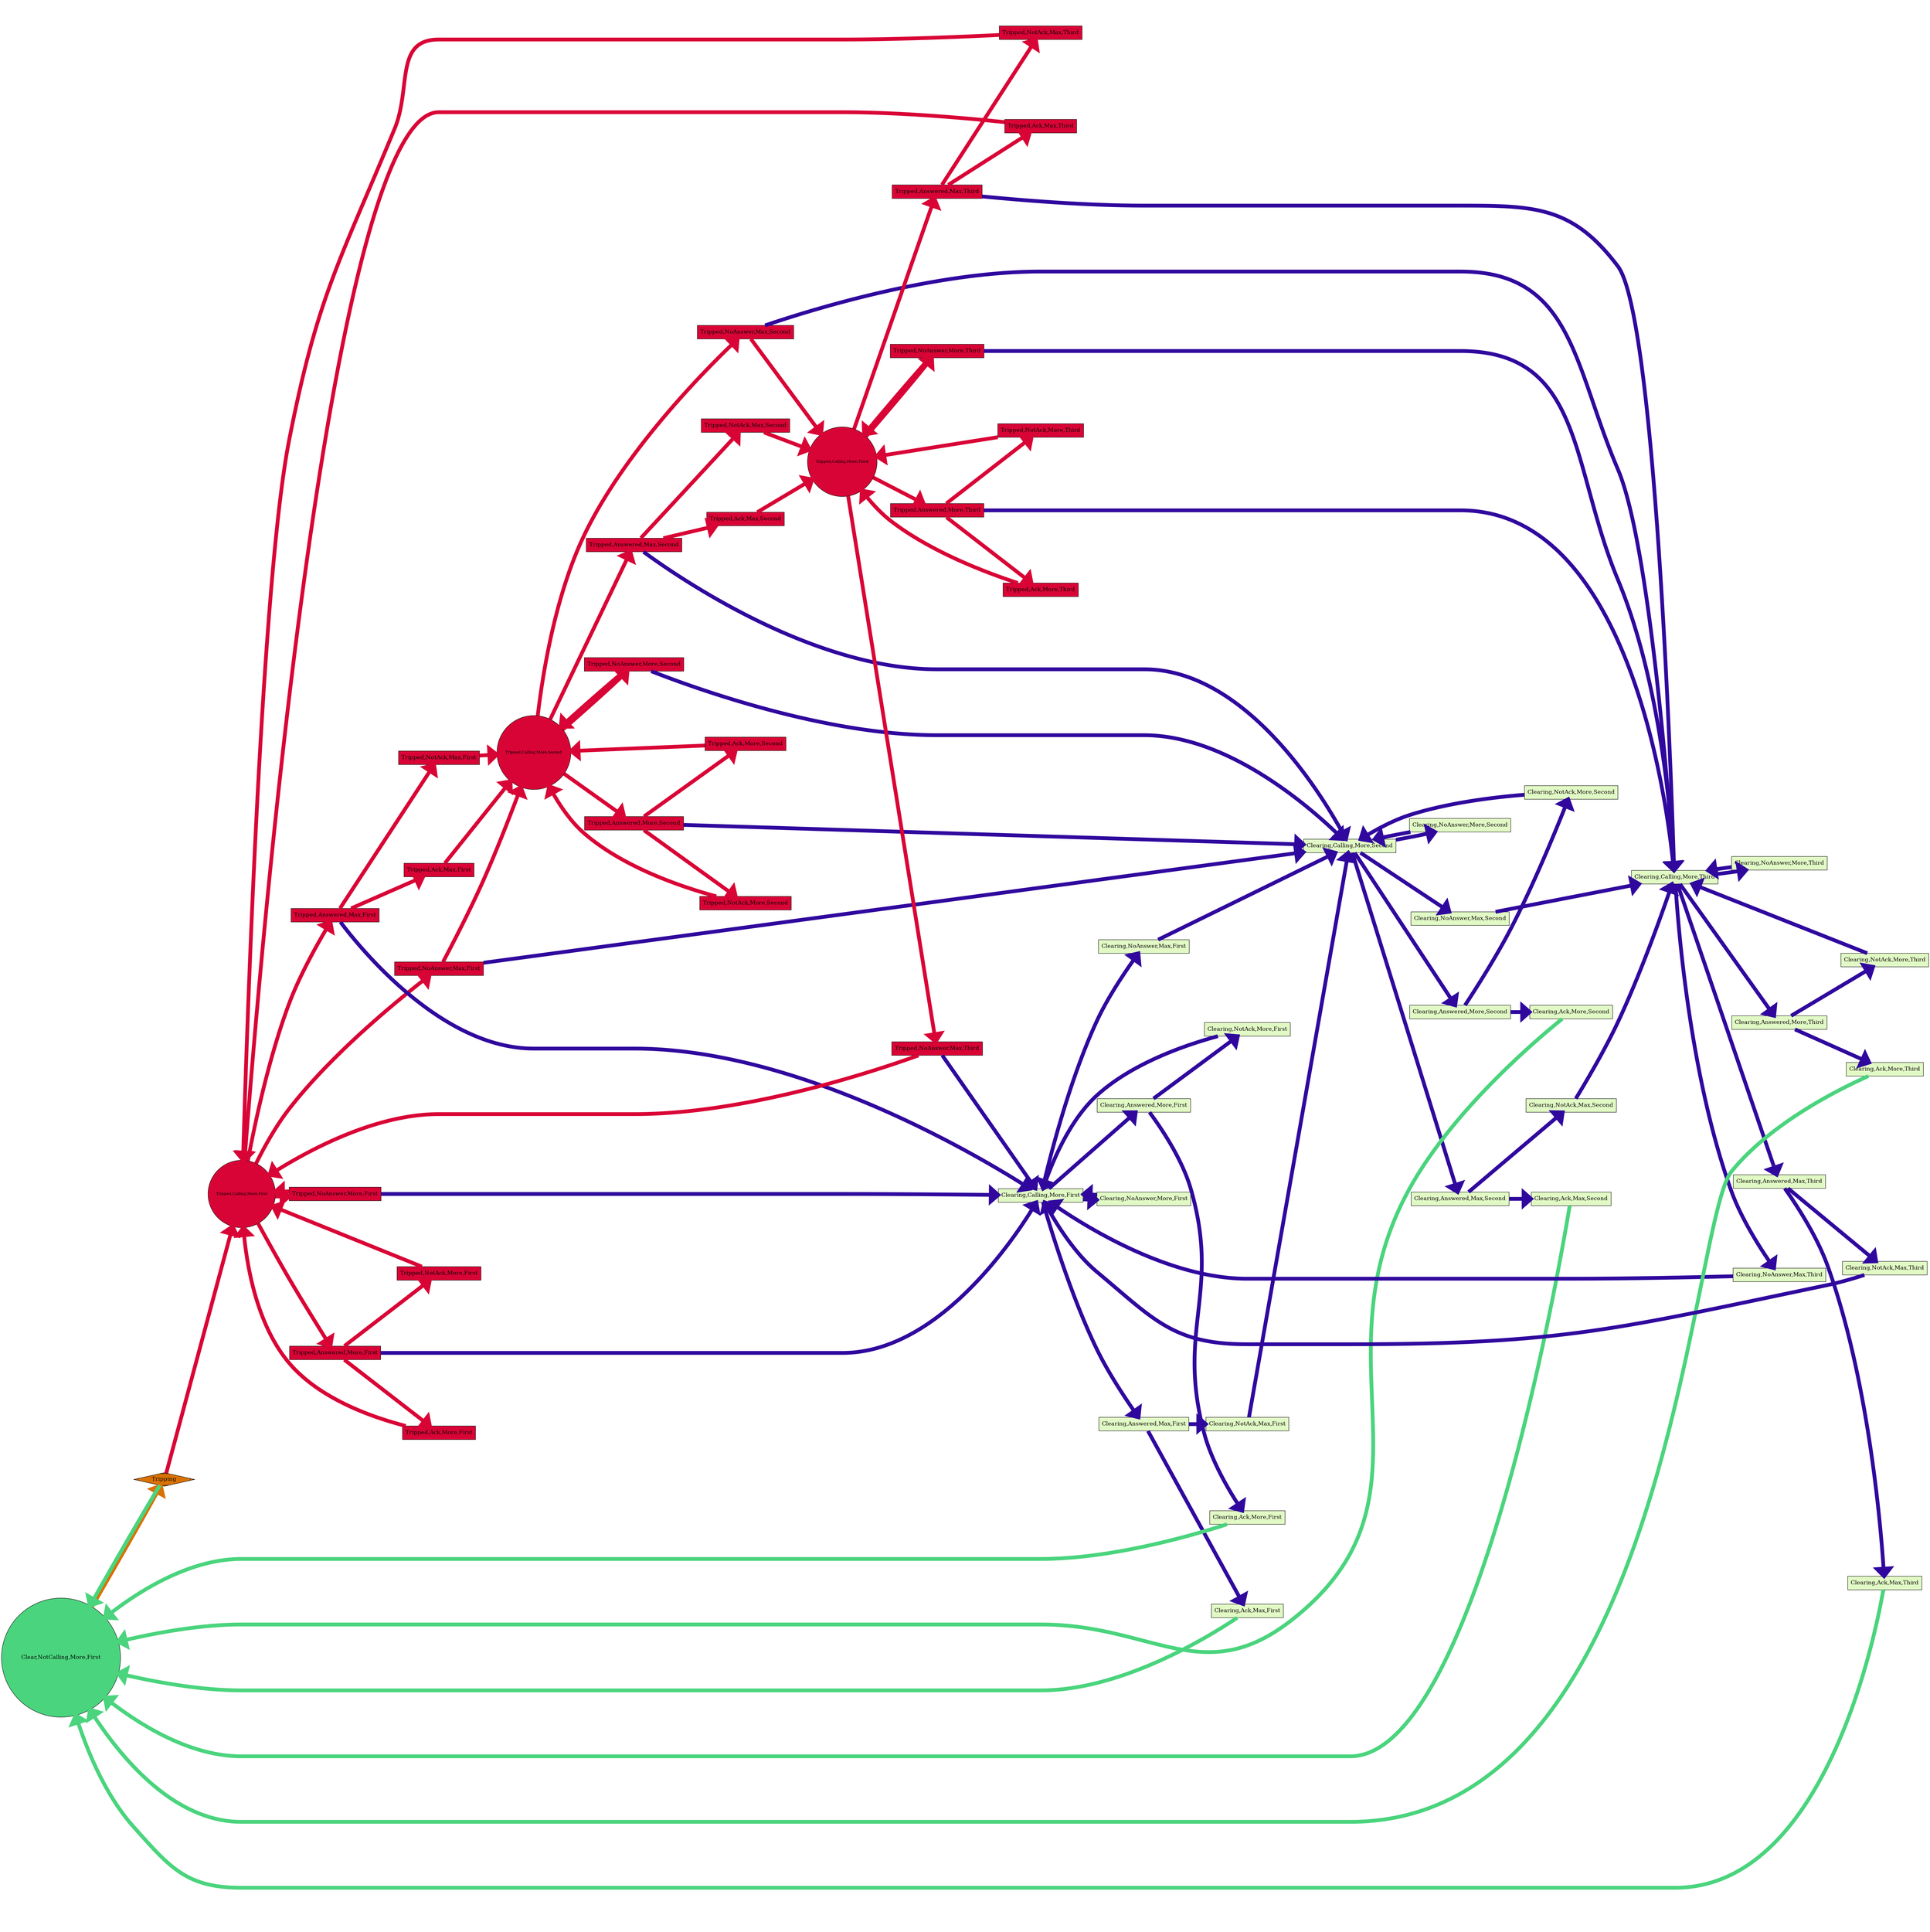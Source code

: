 digraph {
    graph [size="51,51!"
          ,scale="1,1"
          ,rankdir=LR
          ,ratio=fill
          ,overlap=scalexy
          ,splines=spline
          ,fontname=courier];
    1 [label="Clear,NotCalling,More,First"
      ,fontsize=15
      ,fillcolor="#4ad47d"
      ,shape=circle
      ,style=filled];
    2 [label="Clearing,Calling,More,First"
      ,fontsize=15
      ,fillcolor="#e1fac5"
      ,shape=box
      ,style=filled];
    3 [label="Clearing,Answered,More,First"
      ,fontsize=15
      ,fillcolor="#e1fac5"
      ,shape=box
      ,style=filled];
    4 [label="Clearing,Answered,Max,First"
      ,fontsize=15
      ,fillcolor="#e1fac5"
      ,shape=box
      ,style=filled];
    5 [label="Clearing,NoAnswer,More,First"
      ,fontsize=15
      ,fillcolor="#e1fac5"
      ,shape=box
      ,style=filled];
    6 [label="Clearing,NoAnswer,Max,First"
      ,fontsize=15
      ,fillcolor="#e1fac5"
      ,shape=box
      ,style=filled];
    7 [label="Clearing,Ack,More,First"
      ,fontsize=15
      ,fillcolor="#e1fac5"
      ,shape=box
      ,style=filled];
    8 [label="Clearing,Ack,Max,First"
      ,fontsize=15
      ,fillcolor="#e1fac5"
      ,shape=box
      ,style=filled];
    9 [label="Clearing,NotAck,More,First"
      ,fontsize=15
      ,fillcolor="#e1fac5"
      ,shape=box
      ,style=filled];
    10 [label="Clearing,NotAck,Max,First"
       ,fontsize=15
       ,fillcolor="#e1fac5"
       ,shape=box
       ,style=filled];
    11 [label="Tripped,Calling,More,First"
       ,fontsize=10
       ,fillcolor="#d90436"
       ,shape=circle
       ,style=filled];
    12 [label="Tripped,Answered,More,First"
       ,fontsize=15
       ,fillcolor="#d90436"
       ,shape=box
       ,style=filled];
    13 [label="Tripped,Answered,Max,First"
       ,fontsize=15
       ,fillcolor="#d90436"
       ,shape=box
       ,style=filled];
    14 [label="Tripped,NoAnswer,More,First"
       ,fontsize=15
       ,fillcolor="#d90436"
       ,shape=box
       ,style=filled];
    15 [label="Tripped,NoAnswer,Max,First"
       ,fontsize=15
       ,fillcolor="#d90436"
       ,shape=box
       ,style=filled];
    16 [label="Tripped,Ack,More,First"
       ,fontsize=15
       ,fillcolor="#d90436"
       ,shape=box
       ,style=filled];
    17 [label="Tripped,Ack,Max,First"
       ,fontsize=15
       ,fillcolor="#d90436"
       ,shape=box
       ,style=filled];
    18 [label="Tripped,NotAck,More,First"
       ,fontsize=15
       ,fillcolor="#d90436"
       ,shape=box
       ,style=filled];
    19 [label="Tripped,NotAck,Max,First"
       ,fontsize=15
       ,fillcolor="#d90436"
       ,shape=box
       ,style=filled];
    20 [label=Tripping
       ,fontsize=15
       ,fillcolor="#d97204"
       ,shape=Mdiamond
       ,style=filled];
    21 [label="Clearing,Calling,More,Second"
       ,fontsize=15
       ,fillcolor="#e1fac5"
       ,shape=box
       ,style=filled];
    22 [label="Clearing,Answered,More,Second"
       ,fontsize=15
       ,fillcolor="#e1fac5"
       ,shape=box
       ,style=filled];
    23 [label="Clearing,Answered,Max,Second"
       ,fontsize=15
       ,fillcolor="#e1fac5"
       ,shape=box
       ,style=filled];
    24 [label="Clearing,NoAnswer,More,Second"
       ,fontsize=15
       ,fillcolor="#e1fac5"
       ,shape=box
       ,style=filled];
    25 [label="Clearing,NoAnswer,Max,Second"
       ,fontsize=15
       ,fillcolor="#e1fac5"
       ,shape=box
       ,style=filled];
    26 [label="Clearing,Ack,More,Second"
       ,fontsize=15
       ,fillcolor="#e1fac5"
       ,shape=box
       ,style=filled];
    27 [label="Clearing,Ack,Max,Second"
       ,fontsize=15
       ,fillcolor="#e1fac5"
       ,shape=box
       ,style=filled];
    28 [label="Clearing,NotAck,More,Second"
       ,fontsize=15
       ,fillcolor="#e1fac5"
       ,shape=box
       ,style=filled];
    29 [label="Clearing,NotAck,Max,Second"
       ,fontsize=15
       ,fillcolor="#e1fac5"
       ,shape=box
       ,style=filled];
    30 [label="Tripped,Calling,More,Second"
       ,fontsize=10
       ,fillcolor="#d90436"
       ,shape=circle
       ,style=filled];
    31 [label="Tripped,Answered,More,Second"
       ,fontsize=15
       ,fillcolor="#d90436"
       ,shape=box
       ,style=filled];
    32 [label="Tripped,Answered,Max,Second"
       ,fontsize=15
       ,fillcolor="#d90436"
       ,shape=box
       ,style=filled];
    33 [label="Tripped,NoAnswer,More,Second"
       ,fontsize=15
       ,fillcolor="#d90436"
       ,shape=box
       ,style=filled];
    34 [label="Tripped,NoAnswer,Max,Second"
       ,fontsize=15
       ,fillcolor="#d90436"
       ,shape=box
       ,style=filled];
    35 [label="Tripped,Ack,More,Second"
       ,fontsize=15
       ,fillcolor="#d90436"
       ,shape=box
       ,style=filled];
    36 [label="Tripped,Ack,Max,Second"
       ,fontsize=15
       ,fillcolor="#d90436"
       ,shape=box
       ,style=filled];
    37 [label="Tripped,NotAck,More,Second"
       ,fontsize=15
       ,fillcolor="#d90436"
       ,shape=box
       ,style=filled];
    38 [label="Tripped,NotAck,Max,Second"
       ,fontsize=15
       ,fillcolor="#d90436"
       ,shape=box
       ,style=filled];
    39 [label="Clearing,Calling,More,Third"
       ,fontsize=15
       ,fillcolor="#e1fac5"
       ,shape=box
       ,style=filled];
    40 [label="Clearing,Answered,More,Third"
       ,fontsize=15
       ,fillcolor="#e1fac5"
       ,shape=box
       ,style=filled];
    41 [label="Clearing,Answered,Max,Third"
       ,fontsize=15
       ,fillcolor="#e1fac5"
       ,shape=box
       ,style=filled];
    42 [label="Clearing,NoAnswer,More,Third"
       ,fontsize=15
       ,fillcolor="#e1fac5"
       ,shape=box
       ,style=filled];
    43 [label="Clearing,NoAnswer,Max,Third"
       ,fontsize=15
       ,fillcolor="#e1fac5"
       ,shape=box
       ,style=filled];
    44 [label="Clearing,Ack,More,Third"
       ,fontsize=15
       ,fillcolor="#e1fac5"
       ,shape=box
       ,style=filled];
    45 [label="Clearing,Ack,Max,Third"
       ,fontsize=15
       ,fillcolor="#e1fac5"
       ,shape=box
       ,style=filled];
    46 [label="Clearing,NotAck,More,Third"
       ,fontsize=15
       ,fillcolor="#e1fac5"
       ,shape=box
       ,style=filled];
    47 [label="Clearing,NotAck,Max,Third"
       ,fontsize=15
       ,fillcolor="#e1fac5"
       ,shape=box
       ,style=filled];
    48 [label="Tripped,Calling,More,Third"
       ,fontsize=10
       ,fillcolor="#d90436"
       ,shape=circle
       ,style=filled];
    49 [label="Tripped,Answered,More,Third"
       ,fontsize=15
       ,fillcolor="#d90436"
       ,shape=box
       ,style=filled];
    50 [label="Tripped,Answered,Max,Third"
       ,fontsize=15
       ,fillcolor="#d90436"
       ,shape=box
       ,style=filled];
    51 [label="Tripped,NoAnswer,More,Third"
       ,fontsize=15
       ,fillcolor="#d90436"
       ,shape=box
       ,style=filled];
    52 [label="Tripped,NoAnswer,Max,Third"
       ,fontsize=15
       ,fillcolor="#d90436"
       ,shape=box
       ,style=filled];
    53 [label="Tripped,Ack,More,Third"
       ,fontsize=15
       ,fillcolor="#d90436"
       ,shape=box
       ,style=filled];
    54 [label="Tripped,Ack,Max,Third"
       ,fontsize=15
       ,fillcolor="#d90436"
       ,shape=box
       ,style=filled];
    55 [label="Tripped,NotAck,More,Third"
       ,fontsize=15
       ,fillcolor="#d90436"
       ,shape=box
       ,style=filled];
    56 [label="Tripped,NotAck,Max,Third"
       ,fontsize=15
       ,fillcolor="#d90436"
       ,shape=box
       ,style=filled];
    1 -> 20 [color="#d97204"
            ,penwidth=10
            ,arrowsize=2];
    2 -> 3 [color="#30089e"
           ,penwidth=10
           ,arrowsize=2];
    2 -> 4 [color="#30089e"
           ,penwidth=10
           ,arrowsize=2];
    2 -> 5 [color="#30089e"
           ,penwidth=10
           ,arrowsize=2];
    2 -> 6 [color="#30089e"
           ,penwidth=10
           ,arrowsize=2];
    3 -> 7 [color="#30089e"
           ,penwidth=10
           ,arrowsize=2];
    3 -> 9 [color="#30089e"
           ,penwidth=10
           ,arrowsize=2];
    4 -> 8 [color="#30089e"
           ,penwidth=10
           ,arrowsize=2];
    4 -> 10 [color="#30089e"
            ,penwidth=10
            ,arrowsize=2];
    5 -> 2 [color="#30089e"
           ,penwidth=10
           ,arrowsize=2];
    6 -> 21 [color="#30089e"
            ,penwidth=10
            ,arrowsize=2];
    7 -> 1 [color="#4ad47d"
           ,penwidth=10
           ,arrowsize=2];
    8 -> 1 [color="#4ad47d"
           ,penwidth=10
           ,arrowsize=2];
    9 -> 2 [color="#30089e"
           ,penwidth=10
           ,arrowsize=2];
    10 -> 21 [color="#30089e"
             ,penwidth=10
             ,arrowsize=2];
    11 -> 12 [color="#d90436"
             ,penwidth=10
             ,arrowsize=2];
    11 -> 13 [color="#d90436"
             ,penwidth=10
             ,arrowsize=2];
    11 -> 14 [color="#d90436"
             ,penwidth=10
             ,arrowsize=2];
    11 -> 15 [color="#d90436"
             ,penwidth=10
             ,arrowsize=2];
    12 -> 2 [color="#30089e"
            ,penwidth=10
            ,arrowsize=2];
    12 -> 16 [color="#d90436"
             ,penwidth=10
             ,arrowsize=2];
    12 -> 18 [color="#d90436"
             ,penwidth=10
             ,arrowsize=2];
    13 -> 2 [color="#30089e"
            ,penwidth=10
            ,arrowsize=2];
    13 -> 17 [color="#d90436"
             ,penwidth=10
             ,arrowsize=2];
    13 -> 19 [color="#d90436"
             ,penwidth=10
             ,arrowsize=2];
    14 -> 2 [color="#30089e"
            ,penwidth=10
            ,arrowsize=2];
    14 -> 11 [color="#d90436"
             ,penwidth=10
             ,arrowsize=2];
    15 -> 21 [color="#30089e"
             ,penwidth=10
             ,arrowsize=2];
    15 -> 30 [color="#d90436"
             ,penwidth=10
             ,arrowsize=2];
    16 -> 11 [color="#d90436"
             ,penwidth=10
             ,arrowsize=2];
    17 -> 30 [color="#d90436"
             ,penwidth=10
             ,arrowsize=2];
    18 -> 11 [color="#d90436"
             ,penwidth=10
             ,arrowsize=2];
    19 -> 30 [color="#d90436"
             ,penwidth=10
             ,arrowsize=2];
    20 -> 1 [color="#4ad47d"
            ,penwidth=10
            ,arrowsize=2];
    20 -> 11 [color="#d90436"
             ,penwidth=10
             ,arrowsize=2];
    21 -> 22 [color="#30089e"
             ,penwidth=10
             ,arrowsize=2];
    21 -> 23 [color="#30089e"
             ,penwidth=10
             ,arrowsize=2];
    21 -> 24 [color="#30089e"
             ,penwidth=10
             ,arrowsize=2];
    21 -> 25 [color="#30089e"
             ,penwidth=10
             ,arrowsize=2];
    22 -> 26 [color="#30089e"
             ,penwidth=10
             ,arrowsize=2];
    22 -> 28 [color="#30089e"
             ,penwidth=10
             ,arrowsize=2];
    23 -> 27 [color="#30089e"
             ,penwidth=10
             ,arrowsize=2];
    23 -> 29 [color="#30089e"
             ,penwidth=10
             ,arrowsize=2];
    24 -> 21 [color="#30089e"
             ,penwidth=10
             ,arrowsize=2];
    25 -> 39 [color="#30089e"
             ,penwidth=10
             ,arrowsize=2];
    26 -> 1 [color="#4ad47d"
            ,penwidth=10
            ,arrowsize=2];
    27 -> 1 [color="#4ad47d"
            ,penwidth=10
            ,arrowsize=2];
    28 -> 21 [color="#30089e"
             ,penwidth=10
             ,arrowsize=2];
    29 -> 39 [color="#30089e"
             ,penwidth=10
             ,arrowsize=2];
    30 -> 31 [color="#d90436"
             ,penwidth=10
             ,arrowsize=2];
    30 -> 32 [color="#d90436"
             ,penwidth=10
             ,arrowsize=2];
    30 -> 33 [color="#d90436"
             ,penwidth=10
             ,arrowsize=2];
    30 -> 34 [color="#d90436"
             ,penwidth=10
             ,arrowsize=2];
    31 -> 21 [color="#30089e"
             ,penwidth=10
             ,arrowsize=2];
    31 -> 35 [color="#d90436"
             ,penwidth=10
             ,arrowsize=2];
    31 -> 37 [color="#d90436"
             ,penwidth=10
             ,arrowsize=2];
    32 -> 21 [color="#30089e"
             ,penwidth=10
             ,arrowsize=2];
    32 -> 36 [color="#d90436"
             ,penwidth=10
             ,arrowsize=2];
    32 -> 38 [color="#d90436"
             ,penwidth=10
             ,arrowsize=2];
    33 -> 21 [color="#30089e"
             ,penwidth=10
             ,arrowsize=2];
    33 -> 30 [color="#d90436"
             ,penwidth=10
             ,arrowsize=2];
    34 -> 39 [color="#30089e"
             ,penwidth=10
             ,arrowsize=2];
    34 -> 48 [color="#d90436"
             ,penwidth=10
             ,arrowsize=2];
    35 -> 30 [color="#d90436"
             ,penwidth=10
             ,arrowsize=2];
    36 -> 48 [color="#d90436"
             ,penwidth=10
             ,arrowsize=2];
    37 -> 30 [color="#d90436"
             ,penwidth=10
             ,arrowsize=2];
    38 -> 48 [color="#d90436"
             ,penwidth=10
             ,arrowsize=2];
    39 -> 40 [color="#30089e"
             ,penwidth=10
             ,arrowsize=2];
    39 -> 41 [color="#30089e"
             ,penwidth=10
             ,arrowsize=2];
    39 -> 42 [color="#30089e"
             ,penwidth=10
             ,arrowsize=2];
    39 -> 43 [color="#30089e"
             ,penwidth=10
             ,arrowsize=2];
    40 -> 44 [color="#30089e"
             ,penwidth=10
             ,arrowsize=2];
    40 -> 46 [color="#30089e"
             ,penwidth=10
             ,arrowsize=2];
    41 -> 45 [color="#30089e"
             ,penwidth=10
             ,arrowsize=2];
    41 -> 47 [color="#30089e"
             ,penwidth=10
             ,arrowsize=2];
    42 -> 39 [color="#30089e"
             ,penwidth=10
             ,arrowsize=2];
    43 -> 2 [color="#30089e"
            ,penwidth=10
            ,arrowsize=2];
    44 -> 1 [color="#4ad47d"
            ,penwidth=10
            ,arrowsize=2];
    45 -> 1 [color="#4ad47d"
            ,penwidth=10
            ,arrowsize=2];
    46 -> 39 [color="#30089e"
             ,penwidth=10
             ,arrowsize=2];
    47 -> 2 [color="#30089e"
            ,penwidth=10
            ,arrowsize=2];
    48 -> 49 [color="#d90436"
             ,penwidth=10
             ,arrowsize=2];
    48 -> 50 [color="#d90436"
             ,penwidth=10
             ,arrowsize=2];
    48 -> 51 [color="#d90436"
             ,penwidth=10
             ,arrowsize=2];
    48 -> 52 [color="#d90436"
             ,penwidth=10
             ,arrowsize=2];
    49 -> 39 [color="#30089e"
             ,penwidth=10
             ,arrowsize=2];
    49 -> 53 [color="#d90436"
             ,penwidth=10
             ,arrowsize=2];
    49 -> 55 [color="#d90436"
             ,penwidth=10
             ,arrowsize=2];
    50 -> 39 [color="#30089e"
             ,penwidth=10
             ,arrowsize=2];
    50 -> 54 [color="#d90436"
             ,penwidth=10
             ,arrowsize=2];
    50 -> 56 [color="#d90436"
             ,penwidth=10
             ,arrowsize=2];
    51 -> 39 [color="#30089e"
             ,penwidth=10
             ,arrowsize=2];
    51 -> 48 [color="#d90436"
             ,penwidth=10
             ,arrowsize=2];
    52 -> 2 [color="#30089e"
            ,penwidth=10
            ,arrowsize=2];
    52 -> 11 [color="#d90436"
             ,penwidth=10
             ,arrowsize=2];
    53 -> 48 [color="#d90436"
             ,penwidth=10
             ,arrowsize=2];
    54 -> 11 [color="#d90436"
             ,penwidth=10
             ,arrowsize=2];
    55 -> 48 [color="#d90436"
             ,penwidth=10
             ,arrowsize=2];
    56 -> 11 [color="#d90436"
             ,penwidth=10
             ,arrowsize=2];
}